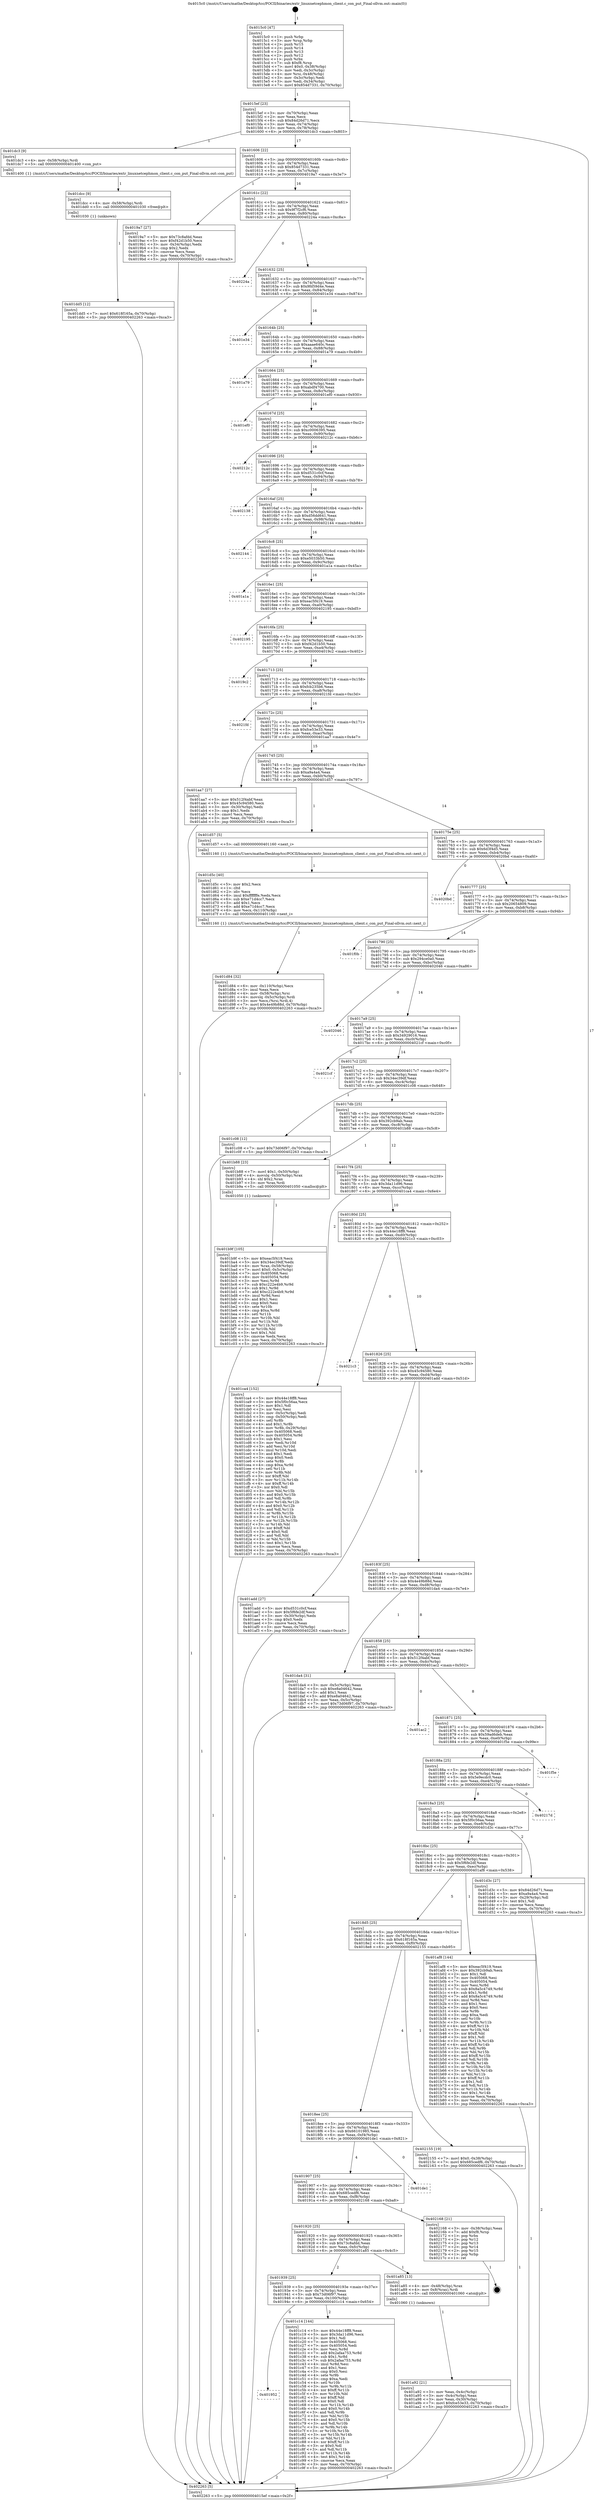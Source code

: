 digraph "0x4015c0" {
  label = "0x4015c0 (/mnt/c/Users/mathe/Desktop/tcc/POCII/binaries/extr_linuxnetcephmon_client.c_con_put_Final-ollvm.out::main(0))"
  labelloc = "t"
  node[shape=record]

  Entry [label="",width=0.3,height=0.3,shape=circle,fillcolor=black,style=filled]
  "0x4015ef" [label="{
     0x4015ef [23]\l
     | [instrs]\l
     &nbsp;&nbsp;0x4015ef \<+3\>: mov -0x70(%rbp),%eax\l
     &nbsp;&nbsp;0x4015f2 \<+2\>: mov %eax,%ecx\l
     &nbsp;&nbsp;0x4015f4 \<+6\>: sub $0x84d26d71,%ecx\l
     &nbsp;&nbsp;0x4015fa \<+3\>: mov %eax,-0x74(%rbp)\l
     &nbsp;&nbsp;0x4015fd \<+3\>: mov %ecx,-0x78(%rbp)\l
     &nbsp;&nbsp;0x401600 \<+6\>: je 0000000000401dc3 \<main+0x803\>\l
  }"]
  "0x401dc3" [label="{
     0x401dc3 [9]\l
     | [instrs]\l
     &nbsp;&nbsp;0x401dc3 \<+4\>: mov -0x58(%rbp),%rdi\l
     &nbsp;&nbsp;0x401dc7 \<+5\>: call 0000000000401400 \<con_put\>\l
     | [calls]\l
     &nbsp;&nbsp;0x401400 \{1\} (/mnt/c/Users/mathe/Desktop/tcc/POCII/binaries/extr_linuxnetcephmon_client.c_con_put_Final-ollvm.out::con_put)\l
  }"]
  "0x401606" [label="{
     0x401606 [22]\l
     | [instrs]\l
     &nbsp;&nbsp;0x401606 \<+5\>: jmp 000000000040160b \<main+0x4b\>\l
     &nbsp;&nbsp;0x40160b \<+3\>: mov -0x74(%rbp),%eax\l
     &nbsp;&nbsp;0x40160e \<+5\>: sub $0x854d7331,%eax\l
     &nbsp;&nbsp;0x401613 \<+3\>: mov %eax,-0x7c(%rbp)\l
     &nbsp;&nbsp;0x401616 \<+6\>: je 00000000004019a7 \<main+0x3e7\>\l
  }"]
  Exit [label="",width=0.3,height=0.3,shape=circle,fillcolor=black,style=filled,peripheries=2]
  "0x4019a7" [label="{
     0x4019a7 [27]\l
     | [instrs]\l
     &nbsp;&nbsp;0x4019a7 \<+5\>: mov $0x73c8afdd,%eax\l
     &nbsp;&nbsp;0x4019ac \<+5\>: mov $0xf42d1b50,%ecx\l
     &nbsp;&nbsp;0x4019b1 \<+3\>: mov -0x34(%rbp),%edx\l
     &nbsp;&nbsp;0x4019b4 \<+3\>: cmp $0x2,%edx\l
     &nbsp;&nbsp;0x4019b7 \<+3\>: cmovne %ecx,%eax\l
     &nbsp;&nbsp;0x4019ba \<+3\>: mov %eax,-0x70(%rbp)\l
     &nbsp;&nbsp;0x4019bd \<+5\>: jmp 0000000000402263 \<main+0xca3\>\l
  }"]
  "0x40161c" [label="{
     0x40161c [22]\l
     | [instrs]\l
     &nbsp;&nbsp;0x40161c \<+5\>: jmp 0000000000401621 \<main+0x61\>\l
     &nbsp;&nbsp;0x401621 \<+3\>: mov -0x74(%rbp),%eax\l
     &nbsp;&nbsp;0x401624 \<+5\>: sub $0x9f7f2cf6,%eax\l
     &nbsp;&nbsp;0x401629 \<+3\>: mov %eax,-0x80(%rbp)\l
     &nbsp;&nbsp;0x40162c \<+6\>: je 000000000040224a \<main+0xc8a\>\l
  }"]
  "0x402263" [label="{
     0x402263 [5]\l
     | [instrs]\l
     &nbsp;&nbsp;0x402263 \<+5\>: jmp 00000000004015ef \<main+0x2f\>\l
  }"]
  "0x4015c0" [label="{
     0x4015c0 [47]\l
     | [instrs]\l
     &nbsp;&nbsp;0x4015c0 \<+1\>: push %rbp\l
     &nbsp;&nbsp;0x4015c1 \<+3\>: mov %rsp,%rbp\l
     &nbsp;&nbsp;0x4015c4 \<+2\>: push %r15\l
     &nbsp;&nbsp;0x4015c6 \<+2\>: push %r14\l
     &nbsp;&nbsp;0x4015c8 \<+2\>: push %r13\l
     &nbsp;&nbsp;0x4015ca \<+2\>: push %r12\l
     &nbsp;&nbsp;0x4015cc \<+1\>: push %rbx\l
     &nbsp;&nbsp;0x4015cd \<+7\>: sub $0xf8,%rsp\l
     &nbsp;&nbsp;0x4015d4 \<+7\>: movl $0x0,-0x38(%rbp)\l
     &nbsp;&nbsp;0x4015db \<+3\>: mov %edi,-0x3c(%rbp)\l
     &nbsp;&nbsp;0x4015de \<+4\>: mov %rsi,-0x48(%rbp)\l
     &nbsp;&nbsp;0x4015e2 \<+3\>: mov -0x3c(%rbp),%edi\l
     &nbsp;&nbsp;0x4015e5 \<+3\>: mov %edi,-0x34(%rbp)\l
     &nbsp;&nbsp;0x4015e8 \<+7\>: movl $0x854d7331,-0x70(%rbp)\l
  }"]
  "0x401dd5" [label="{
     0x401dd5 [12]\l
     | [instrs]\l
     &nbsp;&nbsp;0x401dd5 \<+7\>: movl $0x618f165a,-0x70(%rbp)\l
     &nbsp;&nbsp;0x401ddc \<+5\>: jmp 0000000000402263 \<main+0xca3\>\l
  }"]
  "0x40224a" [label="{
     0x40224a\l
  }", style=dashed]
  "0x401632" [label="{
     0x401632 [25]\l
     | [instrs]\l
     &nbsp;&nbsp;0x401632 \<+5\>: jmp 0000000000401637 \<main+0x77\>\l
     &nbsp;&nbsp;0x401637 \<+3\>: mov -0x74(%rbp),%eax\l
     &nbsp;&nbsp;0x40163a \<+5\>: sub $0x9fd59d4e,%eax\l
     &nbsp;&nbsp;0x40163f \<+6\>: mov %eax,-0x84(%rbp)\l
     &nbsp;&nbsp;0x401645 \<+6\>: je 0000000000401e34 \<main+0x874\>\l
  }"]
  "0x401dcc" [label="{
     0x401dcc [9]\l
     | [instrs]\l
     &nbsp;&nbsp;0x401dcc \<+4\>: mov -0x58(%rbp),%rdi\l
     &nbsp;&nbsp;0x401dd0 \<+5\>: call 0000000000401030 \<free@plt\>\l
     | [calls]\l
     &nbsp;&nbsp;0x401030 \{1\} (unknown)\l
  }"]
  "0x401e34" [label="{
     0x401e34\l
  }", style=dashed]
  "0x40164b" [label="{
     0x40164b [25]\l
     | [instrs]\l
     &nbsp;&nbsp;0x40164b \<+5\>: jmp 0000000000401650 \<main+0x90\>\l
     &nbsp;&nbsp;0x401650 \<+3\>: mov -0x74(%rbp),%eax\l
     &nbsp;&nbsp;0x401653 \<+5\>: sub $0xaaae640c,%eax\l
     &nbsp;&nbsp;0x401658 \<+6\>: mov %eax,-0x88(%rbp)\l
     &nbsp;&nbsp;0x40165e \<+6\>: je 0000000000401a79 \<main+0x4b9\>\l
  }"]
  "0x401d84" [label="{
     0x401d84 [32]\l
     | [instrs]\l
     &nbsp;&nbsp;0x401d84 \<+6\>: mov -0x110(%rbp),%ecx\l
     &nbsp;&nbsp;0x401d8a \<+3\>: imul %eax,%ecx\l
     &nbsp;&nbsp;0x401d8d \<+4\>: mov -0x58(%rbp),%rsi\l
     &nbsp;&nbsp;0x401d91 \<+4\>: movslq -0x5c(%rbp),%rdi\l
     &nbsp;&nbsp;0x401d95 \<+3\>: mov %ecx,(%rsi,%rdi,4)\l
     &nbsp;&nbsp;0x401d98 \<+7\>: movl $0x4e49b88d,-0x70(%rbp)\l
     &nbsp;&nbsp;0x401d9f \<+5\>: jmp 0000000000402263 \<main+0xca3\>\l
  }"]
  "0x401a79" [label="{
     0x401a79\l
  }", style=dashed]
  "0x401664" [label="{
     0x401664 [25]\l
     | [instrs]\l
     &nbsp;&nbsp;0x401664 \<+5\>: jmp 0000000000401669 \<main+0xa9\>\l
     &nbsp;&nbsp;0x401669 \<+3\>: mov -0x74(%rbp),%eax\l
     &nbsp;&nbsp;0x40166c \<+5\>: sub $0xabdf4700,%eax\l
     &nbsp;&nbsp;0x401671 \<+6\>: mov %eax,-0x8c(%rbp)\l
     &nbsp;&nbsp;0x401677 \<+6\>: je 0000000000401ef0 \<main+0x930\>\l
  }"]
  "0x401d5c" [label="{
     0x401d5c [40]\l
     | [instrs]\l
     &nbsp;&nbsp;0x401d5c \<+5\>: mov $0x2,%ecx\l
     &nbsp;&nbsp;0x401d61 \<+1\>: cltd\l
     &nbsp;&nbsp;0x401d62 \<+2\>: idiv %ecx\l
     &nbsp;&nbsp;0x401d64 \<+6\>: imul $0xfffffffe,%edx,%ecx\l
     &nbsp;&nbsp;0x401d6a \<+6\>: sub $0xe71d4cc7,%ecx\l
     &nbsp;&nbsp;0x401d70 \<+3\>: add $0x1,%ecx\l
     &nbsp;&nbsp;0x401d73 \<+6\>: add $0xe71d4cc7,%ecx\l
     &nbsp;&nbsp;0x401d79 \<+6\>: mov %ecx,-0x110(%rbp)\l
     &nbsp;&nbsp;0x401d7f \<+5\>: call 0000000000401160 \<next_i\>\l
     | [calls]\l
     &nbsp;&nbsp;0x401160 \{1\} (/mnt/c/Users/mathe/Desktop/tcc/POCII/binaries/extr_linuxnetcephmon_client.c_con_put_Final-ollvm.out::next_i)\l
  }"]
  "0x401ef0" [label="{
     0x401ef0\l
  }", style=dashed]
  "0x40167d" [label="{
     0x40167d [25]\l
     | [instrs]\l
     &nbsp;&nbsp;0x40167d \<+5\>: jmp 0000000000401682 \<main+0xc2\>\l
     &nbsp;&nbsp;0x401682 \<+3\>: mov -0x74(%rbp),%eax\l
     &nbsp;&nbsp;0x401685 \<+5\>: sub $0xc0006395,%eax\l
     &nbsp;&nbsp;0x40168a \<+6\>: mov %eax,-0x90(%rbp)\l
     &nbsp;&nbsp;0x401690 \<+6\>: je 000000000040212c \<main+0xb6c\>\l
  }"]
  "0x401952" [label="{
     0x401952\l
  }", style=dashed]
  "0x40212c" [label="{
     0x40212c\l
  }", style=dashed]
  "0x401696" [label="{
     0x401696 [25]\l
     | [instrs]\l
     &nbsp;&nbsp;0x401696 \<+5\>: jmp 000000000040169b \<main+0xdb\>\l
     &nbsp;&nbsp;0x40169b \<+3\>: mov -0x74(%rbp),%eax\l
     &nbsp;&nbsp;0x40169e \<+5\>: sub $0xd531c0cf,%eax\l
     &nbsp;&nbsp;0x4016a3 \<+6\>: mov %eax,-0x94(%rbp)\l
     &nbsp;&nbsp;0x4016a9 \<+6\>: je 0000000000402138 \<main+0xb78\>\l
  }"]
  "0x401c14" [label="{
     0x401c14 [144]\l
     | [instrs]\l
     &nbsp;&nbsp;0x401c14 \<+5\>: mov $0x44e18ff8,%eax\l
     &nbsp;&nbsp;0x401c19 \<+5\>: mov $0x3da11d96,%ecx\l
     &nbsp;&nbsp;0x401c1e \<+2\>: mov $0x1,%dl\l
     &nbsp;&nbsp;0x401c20 \<+7\>: mov 0x405068,%esi\l
     &nbsp;&nbsp;0x401c27 \<+7\>: mov 0x405054,%edi\l
     &nbsp;&nbsp;0x401c2e \<+3\>: mov %esi,%r8d\l
     &nbsp;&nbsp;0x401c31 \<+7\>: add $0x2afaa753,%r8d\l
     &nbsp;&nbsp;0x401c38 \<+4\>: sub $0x1,%r8d\l
     &nbsp;&nbsp;0x401c3c \<+7\>: sub $0x2afaa753,%r8d\l
     &nbsp;&nbsp;0x401c43 \<+4\>: imul %r8d,%esi\l
     &nbsp;&nbsp;0x401c47 \<+3\>: and $0x1,%esi\l
     &nbsp;&nbsp;0x401c4a \<+3\>: cmp $0x0,%esi\l
     &nbsp;&nbsp;0x401c4d \<+4\>: sete %r9b\l
     &nbsp;&nbsp;0x401c51 \<+3\>: cmp $0xa,%edi\l
     &nbsp;&nbsp;0x401c54 \<+4\>: setl %r10b\l
     &nbsp;&nbsp;0x401c58 \<+3\>: mov %r9b,%r11b\l
     &nbsp;&nbsp;0x401c5b \<+4\>: xor $0xff,%r11b\l
     &nbsp;&nbsp;0x401c5f \<+3\>: mov %r10b,%bl\l
     &nbsp;&nbsp;0x401c62 \<+3\>: xor $0xff,%bl\l
     &nbsp;&nbsp;0x401c65 \<+3\>: xor $0x0,%dl\l
     &nbsp;&nbsp;0x401c68 \<+3\>: mov %r11b,%r14b\l
     &nbsp;&nbsp;0x401c6b \<+4\>: and $0x0,%r14b\l
     &nbsp;&nbsp;0x401c6f \<+3\>: and %dl,%r9b\l
     &nbsp;&nbsp;0x401c72 \<+3\>: mov %bl,%r15b\l
     &nbsp;&nbsp;0x401c75 \<+4\>: and $0x0,%r15b\l
     &nbsp;&nbsp;0x401c79 \<+3\>: and %dl,%r10b\l
     &nbsp;&nbsp;0x401c7c \<+3\>: or %r9b,%r14b\l
     &nbsp;&nbsp;0x401c7f \<+3\>: or %r10b,%r15b\l
     &nbsp;&nbsp;0x401c82 \<+3\>: xor %r15b,%r14b\l
     &nbsp;&nbsp;0x401c85 \<+3\>: or %bl,%r11b\l
     &nbsp;&nbsp;0x401c88 \<+4\>: xor $0xff,%r11b\l
     &nbsp;&nbsp;0x401c8c \<+3\>: or $0x0,%dl\l
     &nbsp;&nbsp;0x401c8f \<+3\>: and %dl,%r11b\l
     &nbsp;&nbsp;0x401c92 \<+3\>: or %r11b,%r14b\l
     &nbsp;&nbsp;0x401c95 \<+4\>: test $0x1,%r14b\l
     &nbsp;&nbsp;0x401c99 \<+3\>: cmovne %ecx,%eax\l
     &nbsp;&nbsp;0x401c9c \<+3\>: mov %eax,-0x70(%rbp)\l
     &nbsp;&nbsp;0x401c9f \<+5\>: jmp 0000000000402263 \<main+0xca3\>\l
  }"]
  "0x402138" [label="{
     0x402138\l
  }", style=dashed]
  "0x4016af" [label="{
     0x4016af [25]\l
     | [instrs]\l
     &nbsp;&nbsp;0x4016af \<+5\>: jmp 00000000004016b4 \<main+0xf4\>\l
     &nbsp;&nbsp;0x4016b4 \<+3\>: mov -0x74(%rbp),%eax\l
     &nbsp;&nbsp;0x4016b7 \<+5\>: sub $0xd56dd641,%eax\l
     &nbsp;&nbsp;0x4016bc \<+6\>: mov %eax,-0x98(%rbp)\l
     &nbsp;&nbsp;0x4016c2 \<+6\>: je 0000000000402144 \<main+0xb84\>\l
  }"]
  "0x401b9f" [label="{
     0x401b9f [105]\l
     | [instrs]\l
     &nbsp;&nbsp;0x401b9f \<+5\>: mov $0xeac5f419,%ecx\l
     &nbsp;&nbsp;0x401ba4 \<+5\>: mov $0x34ec39df,%edx\l
     &nbsp;&nbsp;0x401ba9 \<+4\>: mov %rax,-0x58(%rbp)\l
     &nbsp;&nbsp;0x401bad \<+7\>: movl $0x0,-0x5c(%rbp)\l
     &nbsp;&nbsp;0x401bb4 \<+7\>: mov 0x405068,%esi\l
     &nbsp;&nbsp;0x401bbb \<+8\>: mov 0x405054,%r8d\l
     &nbsp;&nbsp;0x401bc3 \<+3\>: mov %esi,%r9d\l
     &nbsp;&nbsp;0x401bc6 \<+7\>: sub $0xc222e4b9,%r9d\l
     &nbsp;&nbsp;0x401bcd \<+4\>: sub $0x1,%r9d\l
     &nbsp;&nbsp;0x401bd1 \<+7\>: add $0xc222e4b9,%r9d\l
     &nbsp;&nbsp;0x401bd8 \<+4\>: imul %r9d,%esi\l
     &nbsp;&nbsp;0x401bdc \<+3\>: and $0x1,%esi\l
     &nbsp;&nbsp;0x401bdf \<+3\>: cmp $0x0,%esi\l
     &nbsp;&nbsp;0x401be2 \<+4\>: sete %r10b\l
     &nbsp;&nbsp;0x401be6 \<+4\>: cmp $0xa,%r8d\l
     &nbsp;&nbsp;0x401bea \<+4\>: setl %r11b\l
     &nbsp;&nbsp;0x401bee \<+3\>: mov %r10b,%bl\l
     &nbsp;&nbsp;0x401bf1 \<+3\>: and %r11b,%bl\l
     &nbsp;&nbsp;0x401bf4 \<+3\>: xor %r11b,%r10b\l
     &nbsp;&nbsp;0x401bf7 \<+3\>: or %r10b,%bl\l
     &nbsp;&nbsp;0x401bfa \<+3\>: test $0x1,%bl\l
     &nbsp;&nbsp;0x401bfd \<+3\>: cmovne %edx,%ecx\l
     &nbsp;&nbsp;0x401c00 \<+3\>: mov %ecx,-0x70(%rbp)\l
     &nbsp;&nbsp;0x401c03 \<+5\>: jmp 0000000000402263 \<main+0xca3\>\l
  }"]
  "0x402144" [label="{
     0x402144\l
  }", style=dashed]
  "0x4016c8" [label="{
     0x4016c8 [25]\l
     | [instrs]\l
     &nbsp;&nbsp;0x4016c8 \<+5\>: jmp 00000000004016cd \<main+0x10d\>\l
     &nbsp;&nbsp;0x4016cd \<+3\>: mov -0x74(%rbp),%eax\l
     &nbsp;&nbsp;0x4016d0 \<+5\>: sub $0xe5033b50,%eax\l
     &nbsp;&nbsp;0x4016d5 \<+6\>: mov %eax,-0x9c(%rbp)\l
     &nbsp;&nbsp;0x4016db \<+6\>: je 0000000000401a1a \<main+0x45a\>\l
  }"]
  "0x401a92" [label="{
     0x401a92 [21]\l
     | [instrs]\l
     &nbsp;&nbsp;0x401a92 \<+3\>: mov %eax,-0x4c(%rbp)\l
     &nbsp;&nbsp;0x401a95 \<+3\>: mov -0x4c(%rbp),%eax\l
     &nbsp;&nbsp;0x401a98 \<+3\>: mov %eax,-0x30(%rbp)\l
     &nbsp;&nbsp;0x401a9b \<+7\>: movl $0xfce53e33,-0x70(%rbp)\l
     &nbsp;&nbsp;0x401aa2 \<+5\>: jmp 0000000000402263 \<main+0xca3\>\l
  }"]
  "0x401a1a" [label="{
     0x401a1a\l
  }", style=dashed]
  "0x4016e1" [label="{
     0x4016e1 [25]\l
     | [instrs]\l
     &nbsp;&nbsp;0x4016e1 \<+5\>: jmp 00000000004016e6 \<main+0x126\>\l
     &nbsp;&nbsp;0x4016e6 \<+3\>: mov -0x74(%rbp),%eax\l
     &nbsp;&nbsp;0x4016e9 \<+5\>: sub $0xeac5f419,%eax\l
     &nbsp;&nbsp;0x4016ee \<+6\>: mov %eax,-0xa0(%rbp)\l
     &nbsp;&nbsp;0x4016f4 \<+6\>: je 0000000000402195 \<main+0xbd5\>\l
  }"]
  "0x401939" [label="{
     0x401939 [25]\l
     | [instrs]\l
     &nbsp;&nbsp;0x401939 \<+5\>: jmp 000000000040193e \<main+0x37e\>\l
     &nbsp;&nbsp;0x40193e \<+3\>: mov -0x74(%rbp),%eax\l
     &nbsp;&nbsp;0x401941 \<+5\>: sub $0x73d06f97,%eax\l
     &nbsp;&nbsp;0x401946 \<+6\>: mov %eax,-0x100(%rbp)\l
     &nbsp;&nbsp;0x40194c \<+6\>: je 0000000000401c14 \<main+0x654\>\l
  }"]
  "0x402195" [label="{
     0x402195\l
  }", style=dashed]
  "0x4016fa" [label="{
     0x4016fa [25]\l
     | [instrs]\l
     &nbsp;&nbsp;0x4016fa \<+5\>: jmp 00000000004016ff \<main+0x13f\>\l
     &nbsp;&nbsp;0x4016ff \<+3\>: mov -0x74(%rbp),%eax\l
     &nbsp;&nbsp;0x401702 \<+5\>: sub $0xf42d1b50,%eax\l
     &nbsp;&nbsp;0x401707 \<+6\>: mov %eax,-0xa4(%rbp)\l
     &nbsp;&nbsp;0x40170d \<+6\>: je 00000000004019c2 \<main+0x402\>\l
  }"]
  "0x401a85" [label="{
     0x401a85 [13]\l
     | [instrs]\l
     &nbsp;&nbsp;0x401a85 \<+4\>: mov -0x48(%rbp),%rax\l
     &nbsp;&nbsp;0x401a89 \<+4\>: mov 0x8(%rax),%rdi\l
     &nbsp;&nbsp;0x401a8d \<+5\>: call 0000000000401060 \<atoi@plt\>\l
     | [calls]\l
     &nbsp;&nbsp;0x401060 \{1\} (unknown)\l
  }"]
  "0x4019c2" [label="{
     0x4019c2\l
  }", style=dashed]
  "0x401713" [label="{
     0x401713 [25]\l
     | [instrs]\l
     &nbsp;&nbsp;0x401713 \<+5\>: jmp 0000000000401718 \<main+0x158\>\l
     &nbsp;&nbsp;0x401718 \<+3\>: mov -0x74(%rbp),%eax\l
     &nbsp;&nbsp;0x40171b \<+5\>: sub $0xfcb235b6,%eax\l
     &nbsp;&nbsp;0x401720 \<+6\>: mov %eax,-0xa8(%rbp)\l
     &nbsp;&nbsp;0x401726 \<+6\>: je 00000000004021fd \<main+0xc3d\>\l
  }"]
  "0x401920" [label="{
     0x401920 [25]\l
     | [instrs]\l
     &nbsp;&nbsp;0x401920 \<+5\>: jmp 0000000000401925 \<main+0x365\>\l
     &nbsp;&nbsp;0x401925 \<+3\>: mov -0x74(%rbp),%eax\l
     &nbsp;&nbsp;0x401928 \<+5\>: sub $0x73c8afdd,%eax\l
     &nbsp;&nbsp;0x40192d \<+6\>: mov %eax,-0xfc(%rbp)\l
     &nbsp;&nbsp;0x401933 \<+6\>: je 0000000000401a85 \<main+0x4c5\>\l
  }"]
  "0x4021fd" [label="{
     0x4021fd\l
  }", style=dashed]
  "0x40172c" [label="{
     0x40172c [25]\l
     | [instrs]\l
     &nbsp;&nbsp;0x40172c \<+5\>: jmp 0000000000401731 \<main+0x171\>\l
     &nbsp;&nbsp;0x401731 \<+3\>: mov -0x74(%rbp),%eax\l
     &nbsp;&nbsp;0x401734 \<+5\>: sub $0xfce53e33,%eax\l
     &nbsp;&nbsp;0x401739 \<+6\>: mov %eax,-0xac(%rbp)\l
     &nbsp;&nbsp;0x40173f \<+6\>: je 0000000000401aa7 \<main+0x4e7\>\l
  }"]
  "0x402168" [label="{
     0x402168 [21]\l
     | [instrs]\l
     &nbsp;&nbsp;0x402168 \<+3\>: mov -0x38(%rbp),%eax\l
     &nbsp;&nbsp;0x40216b \<+7\>: add $0xf8,%rsp\l
     &nbsp;&nbsp;0x402172 \<+1\>: pop %rbx\l
     &nbsp;&nbsp;0x402173 \<+2\>: pop %r12\l
     &nbsp;&nbsp;0x402175 \<+2\>: pop %r13\l
     &nbsp;&nbsp;0x402177 \<+2\>: pop %r14\l
     &nbsp;&nbsp;0x402179 \<+2\>: pop %r15\l
     &nbsp;&nbsp;0x40217b \<+1\>: pop %rbp\l
     &nbsp;&nbsp;0x40217c \<+1\>: ret\l
  }"]
  "0x401aa7" [label="{
     0x401aa7 [27]\l
     | [instrs]\l
     &nbsp;&nbsp;0x401aa7 \<+5\>: mov $0x512f4abf,%eax\l
     &nbsp;&nbsp;0x401aac \<+5\>: mov $0x45c94580,%ecx\l
     &nbsp;&nbsp;0x401ab1 \<+3\>: mov -0x30(%rbp),%edx\l
     &nbsp;&nbsp;0x401ab4 \<+3\>: cmp $0x1,%edx\l
     &nbsp;&nbsp;0x401ab7 \<+3\>: cmovl %ecx,%eax\l
     &nbsp;&nbsp;0x401aba \<+3\>: mov %eax,-0x70(%rbp)\l
     &nbsp;&nbsp;0x401abd \<+5\>: jmp 0000000000402263 \<main+0xca3\>\l
  }"]
  "0x401745" [label="{
     0x401745 [25]\l
     | [instrs]\l
     &nbsp;&nbsp;0x401745 \<+5\>: jmp 000000000040174a \<main+0x18a\>\l
     &nbsp;&nbsp;0x40174a \<+3\>: mov -0x74(%rbp),%eax\l
     &nbsp;&nbsp;0x40174d \<+5\>: sub $0xa9a4a4,%eax\l
     &nbsp;&nbsp;0x401752 \<+6\>: mov %eax,-0xb0(%rbp)\l
     &nbsp;&nbsp;0x401758 \<+6\>: je 0000000000401d57 \<main+0x797\>\l
  }"]
  "0x401907" [label="{
     0x401907 [25]\l
     | [instrs]\l
     &nbsp;&nbsp;0x401907 \<+5\>: jmp 000000000040190c \<main+0x34c\>\l
     &nbsp;&nbsp;0x40190c \<+3\>: mov -0x74(%rbp),%eax\l
     &nbsp;&nbsp;0x40190f \<+5\>: sub $0x685cedf6,%eax\l
     &nbsp;&nbsp;0x401914 \<+6\>: mov %eax,-0xf8(%rbp)\l
     &nbsp;&nbsp;0x40191a \<+6\>: je 0000000000402168 \<main+0xba8\>\l
  }"]
  "0x401d57" [label="{
     0x401d57 [5]\l
     | [instrs]\l
     &nbsp;&nbsp;0x401d57 \<+5\>: call 0000000000401160 \<next_i\>\l
     | [calls]\l
     &nbsp;&nbsp;0x401160 \{1\} (/mnt/c/Users/mathe/Desktop/tcc/POCII/binaries/extr_linuxnetcephmon_client.c_con_put_Final-ollvm.out::next_i)\l
  }"]
  "0x40175e" [label="{
     0x40175e [25]\l
     | [instrs]\l
     &nbsp;&nbsp;0x40175e \<+5\>: jmp 0000000000401763 \<main+0x1a3\>\l
     &nbsp;&nbsp;0x401763 \<+3\>: mov -0x74(%rbp),%eax\l
     &nbsp;&nbsp;0x401766 \<+5\>: sub $0x6d3f4d5,%eax\l
     &nbsp;&nbsp;0x40176b \<+6\>: mov %eax,-0xb4(%rbp)\l
     &nbsp;&nbsp;0x401771 \<+6\>: je 00000000004020bd \<main+0xafd\>\l
  }"]
  "0x401de1" [label="{
     0x401de1\l
  }", style=dashed]
  "0x4020bd" [label="{
     0x4020bd\l
  }", style=dashed]
  "0x401777" [label="{
     0x401777 [25]\l
     | [instrs]\l
     &nbsp;&nbsp;0x401777 \<+5\>: jmp 000000000040177c \<main+0x1bc\>\l
     &nbsp;&nbsp;0x40177c \<+3\>: mov -0x74(%rbp),%eax\l
     &nbsp;&nbsp;0x40177f \<+5\>: sub $0x20654809,%eax\l
     &nbsp;&nbsp;0x401784 \<+6\>: mov %eax,-0xb8(%rbp)\l
     &nbsp;&nbsp;0x40178a \<+6\>: je 0000000000401f0b \<main+0x94b\>\l
  }"]
  "0x4018ee" [label="{
     0x4018ee [25]\l
     | [instrs]\l
     &nbsp;&nbsp;0x4018ee \<+5\>: jmp 00000000004018f3 \<main+0x333\>\l
     &nbsp;&nbsp;0x4018f3 \<+3\>: mov -0x74(%rbp),%eax\l
     &nbsp;&nbsp;0x4018f6 \<+5\>: sub $0x66101985,%eax\l
     &nbsp;&nbsp;0x4018fb \<+6\>: mov %eax,-0xf4(%rbp)\l
     &nbsp;&nbsp;0x401901 \<+6\>: je 0000000000401de1 \<main+0x821\>\l
  }"]
  "0x401f0b" [label="{
     0x401f0b\l
  }", style=dashed]
  "0x401790" [label="{
     0x401790 [25]\l
     | [instrs]\l
     &nbsp;&nbsp;0x401790 \<+5\>: jmp 0000000000401795 \<main+0x1d5\>\l
     &nbsp;&nbsp;0x401795 \<+3\>: mov -0x74(%rbp),%eax\l
     &nbsp;&nbsp;0x401798 \<+5\>: sub $0x294ce0a0,%eax\l
     &nbsp;&nbsp;0x40179d \<+6\>: mov %eax,-0xbc(%rbp)\l
     &nbsp;&nbsp;0x4017a3 \<+6\>: je 0000000000402046 \<main+0xa86\>\l
  }"]
  "0x402155" [label="{
     0x402155 [19]\l
     | [instrs]\l
     &nbsp;&nbsp;0x402155 \<+7\>: movl $0x0,-0x38(%rbp)\l
     &nbsp;&nbsp;0x40215c \<+7\>: movl $0x685cedf6,-0x70(%rbp)\l
     &nbsp;&nbsp;0x402163 \<+5\>: jmp 0000000000402263 \<main+0xca3\>\l
  }"]
  "0x402046" [label="{
     0x402046\l
  }", style=dashed]
  "0x4017a9" [label="{
     0x4017a9 [25]\l
     | [instrs]\l
     &nbsp;&nbsp;0x4017a9 \<+5\>: jmp 00000000004017ae \<main+0x1ee\>\l
     &nbsp;&nbsp;0x4017ae \<+3\>: mov -0x74(%rbp),%eax\l
     &nbsp;&nbsp;0x4017b1 \<+5\>: sub $0x34929016,%eax\l
     &nbsp;&nbsp;0x4017b6 \<+6\>: mov %eax,-0xc0(%rbp)\l
     &nbsp;&nbsp;0x4017bc \<+6\>: je 00000000004021cf \<main+0xc0f\>\l
  }"]
  "0x4018d5" [label="{
     0x4018d5 [25]\l
     | [instrs]\l
     &nbsp;&nbsp;0x4018d5 \<+5\>: jmp 00000000004018da \<main+0x31a\>\l
     &nbsp;&nbsp;0x4018da \<+3\>: mov -0x74(%rbp),%eax\l
     &nbsp;&nbsp;0x4018dd \<+5\>: sub $0x618f165a,%eax\l
     &nbsp;&nbsp;0x4018e2 \<+6\>: mov %eax,-0xf0(%rbp)\l
     &nbsp;&nbsp;0x4018e8 \<+6\>: je 0000000000402155 \<main+0xb95\>\l
  }"]
  "0x4021cf" [label="{
     0x4021cf\l
  }", style=dashed]
  "0x4017c2" [label="{
     0x4017c2 [25]\l
     | [instrs]\l
     &nbsp;&nbsp;0x4017c2 \<+5\>: jmp 00000000004017c7 \<main+0x207\>\l
     &nbsp;&nbsp;0x4017c7 \<+3\>: mov -0x74(%rbp),%eax\l
     &nbsp;&nbsp;0x4017ca \<+5\>: sub $0x34ec39df,%eax\l
     &nbsp;&nbsp;0x4017cf \<+6\>: mov %eax,-0xc4(%rbp)\l
     &nbsp;&nbsp;0x4017d5 \<+6\>: je 0000000000401c08 \<main+0x648\>\l
  }"]
  "0x401af8" [label="{
     0x401af8 [144]\l
     | [instrs]\l
     &nbsp;&nbsp;0x401af8 \<+5\>: mov $0xeac5f419,%eax\l
     &nbsp;&nbsp;0x401afd \<+5\>: mov $0x392cb9ab,%ecx\l
     &nbsp;&nbsp;0x401b02 \<+2\>: mov $0x1,%dl\l
     &nbsp;&nbsp;0x401b04 \<+7\>: mov 0x405068,%esi\l
     &nbsp;&nbsp;0x401b0b \<+7\>: mov 0x405054,%edi\l
     &nbsp;&nbsp;0x401b12 \<+3\>: mov %esi,%r8d\l
     &nbsp;&nbsp;0x401b15 \<+7\>: sub $0x8a5c4749,%r8d\l
     &nbsp;&nbsp;0x401b1c \<+4\>: sub $0x1,%r8d\l
     &nbsp;&nbsp;0x401b20 \<+7\>: add $0x8a5c4749,%r8d\l
     &nbsp;&nbsp;0x401b27 \<+4\>: imul %r8d,%esi\l
     &nbsp;&nbsp;0x401b2b \<+3\>: and $0x1,%esi\l
     &nbsp;&nbsp;0x401b2e \<+3\>: cmp $0x0,%esi\l
     &nbsp;&nbsp;0x401b31 \<+4\>: sete %r9b\l
     &nbsp;&nbsp;0x401b35 \<+3\>: cmp $0xa,%edi\l
     &nbsp;&nbsp;0x401b38 \<+4\>: setl %r10b\l
     &nbsp;&nbsp;0x401b3c \<+3\>: mov %r9b,%r11b\l
     &nbsp;&nbsp;0x401b3f \<+4\>: xor $0xff,%r11b\l
     &nbsp;&nbsp;0x401b43 \<+3\>: mov %r10b,%bl\l
     &nbsp;&nbsp;0x401b46 \<+3\>: xor $0xff,%bl\l
     &nbsp;&nbsp;0x401b49 \<+3\>: xor $0x1,%dl\l
     &nbsp;&nbsp;0x401b4c \<+3\>: mov %r11b,%r14b\l
     &nbsp;&nbsp;0x401b4f \<+4\>: and $0xff,%r14b\l
     &nbsp;&nbsp;0x401b53 \<+3\>: and %dl,%r9b\l
     &nbsp;&nbsp;0x401b56 \<+3\>: mov %bl,%r15b\l
     &nbsp;&nbsp;0x401b59 \<+4\>: and $0xff,%r15b\l
     &nbsp;&nbsp;0x401b5d \<+3\>: and %dl,%r10b\l
     &nbsp;&nbsp;0x401b60 \<+3\>: or %r9b,%r14b\l
     &nbsp;&nbsp;0x401b63 \<+3\>: or %r10b,%r15b\l
     &nbsp;&nbsp;0x401b66 \<+3\>: xor %r15b,%r14b\l
     &nbsp;&nbsp;0x401b69 \<+3\>: or %bl,%r11b\l
     &nbsp;&nbsp;0x401b6c \<+4\>: xor $0xff,%r11b\l
     &nbsp;&nbsp;0x401b70 \<+3\>: or $0x1,%dl\l
     &nbsp;&nbsp;0x401b73 \<+3\>: and %dl,%r11b\l
     &nbsp;&nbsp;0x401b76 \<+3\>: or %r11b,%r14b\l
     &nbsp;&nbsp;0x401b79 \<+4\>: test $0x1,%r14b\l
     &nbsp;&nbsp;0x401b7d \<+3\>: cmovne %ecx,%eax\l
     &nbsp;&nbsp;0x401b80 \<+3\>: mov %eax,-0x70(%rbp)\l
     &nbsp;&nbsp;0x401b83 \<+5\>: jmp 0000000000402263 \<main+0xca3\>\l
  }"]
  "0x401c08" [label="{
     0x401c08 [12]\l
     | [instrs]\l
     &nbsp;&nbsp;0x401c08 \<+7\>: movl $0x73d06f97,-0x70(%rbp)\l
     &nbsp;&nbsp;0x401c0f \<+5\>: jmp 0000000000402263 \<main+0xca3\>\l
  }"]
  "0x4017db" [label="{
     0x4017db [25]\l
     | [instrs]\l
     &nbsp;&nbsp;0x4017db \<+5\>: jmp 00000000004017e0 \<main+0x220\>\l
     &nbsp;&nbsp;0x4017e0 \<+3\>: mov -0x74(%rbp),%eax\l
     &nbsp;&nbsp;0x4017e3 \<+5\>: sub $0x392cb9ab,%eax\l
     &nbsp;&nbsp;0x4017e8 \<+6\>: mov %eax,-0xc8(%rbp)\l
     &nbsp;&nbsp;0x4017ee \<+6\>: je 0000000000401b88 \<main+0x5c8\>\l
  }"]
  "0x4018bc" [label="{
     0x4018bc [25]\l
     | [instrs]\l
     &nbsp;&nbsp;0x4018bc \<+5\>: jmp 00000000004018c1 \<main+0x301\>\l
     &nbsp;&nbsp;0x4018c1 \<+3\>: mov -0x74(%rbp),%eax\l
     &nbsp;&nbsp;0x4018c4 \<+5\>: sub $0x5f6fe2df,%eax\l
     &nbsp;&nbsp;0x4018c9 \<+6\>: mov %eax,-0xec(%rbp)\l
     &nbsp;&nbsp;0x4018cf \<+6\>: je 0000000000401af8 \<main+0x538\>\l
  }"]
  "0x401b88" [label="{
     0x401b88 [23]\l
     | [instrs]\l
     &nbsp;&nbsp;0x401b88 \<+7\>: movl $0x1,-0x50(%rbp)\l
     &nbsp;&nbsp;0x401b8f \<+4\>: movslq -0x50(%rbp),%rax\l
     &nbsp;&nbsp;0x401b93 \<+4\>: shl $0x2,%rax\l
     &nbsp;&nbsp;0x401b97 \<+3\>: mov %rax,%rdi\l
     &nbsp;&nbsp;0x401b9a \<+5\>: call 0000000000401050 \<malloc@plt\>\l
     | [calls]\l
     &nbsp;&nbsp;0x401050 \{1\} (unknown)\l
  }"]
  "0x4017f4" [label="{
     0x4017f4 [25]\l
     | [instrs]\l
     &nbsp;&nbsp;0x4017f4 \<+5\>: jmp 00000000004017f9 \<main+0x239\>\l
     &nbsp;&nbsp;0x4017f9 \<+3\>: mov -0x74(%rbp),%eax\l
     &nbsp;&nbsp;0x4017fc \<+5\>: sub $0x3da11d96,%eax\l
     &nbsp;&nbsp;0x401801 \<+6\>: mov %eax,-0xcc(%rbp)\l
     &nbsp;&nbsp;0x401807 \<+6\>: je 0000000000401ca4 \<main+0x6e4\>\l
  }"]
  "0x401d3c" [label="{
     0x401d3c [27]\l
     | [instrs]\l
     &nbsp;&nbsp;0x401d3c \<+5\>: mov $0x84d26d71,%eax\l
     &nbsp;&nbsp;0x401d41 \<+5\>: mov $0xa9a4a4,%ecx\l
     &nbsp;&nbsp;0x401d46 \<+3\>: mov -0x29(%rbp),%dl\l
     &nbsp;&nbsp;0x401d49 \<+3\>: test $0x1,%dl\l
     &nbsp;&nbsp;0x401d4c \<+3\>: cmovne %ecx,%eax\l
     &nbsp;&nbsp;0x401d4f \<+3\>: mov %eax,-0x70(%rbp)\l
     &nbsp;&nbsp;0x401d52 \<+5\>: jmp 0000000000402263 \<main+0xca3\>\l
  }"]
  "0x401ca4" [label="{
     0x401ca4 [152]\l
     | [instrs]\l
     &nbsp;&nbsp;0x401ca4 \<+5\>: mov $0x44e18ff8,%eax\l
     &nbsp;&nbsp;0x401ca9 \<+5\>: mov $0x5f0c56aa,%ecx\l
     &nbsp;&nbsp;0x401cae \<+2\>: mov $0x1,%dl\l
     &nbsp;&nbsp;0x401cb0 \<+2\>: xor %esi,%esi\l
     &nbsp;&nbsp;0x401cb2 \<+3\>: mov -0x5c(%rbp),%edi\l
     &nbsp;&nbsp;0x401cb5 \<+3\>: cmp -0x50(%rbp),%edi\l
     &nbsp;&nbsp;0x401cb8 \<+4\>: setl %r8b\l
     &nbsp;&nbsp;0x401cbc \<+4\>: and $0x1,%r8b\l
     &nbsp;&nbsp;0x401cc0 \<+4\>: mov %r8b,-0x29(%rbp)\l
     &nbsp;&nbsp;0x401cc4 \<+7\>: mov 0x405068,%edi\l
     &nbsp;&nbsp;0x401ccb \<+8\>: mov 0x405054,%r9d\l
     &nbsp;&nbsp;0x401cd3 \<+3\>: sub $0x1,%esi\l
     &nbsp;&nbsp;0x401cd6 \<+3\>: mov %edi,%r10d\l
     &nbsp;&nbsp;0x401cd9 \<+3\>: add %esi,%r10d\l
     &nbsp;&nbsp;0x401cdc \<+4\>: imul %r10d,%edi\l
     &nbsp;&nbsp;0x401ce0 \<+3\>: and $0x1,%edi\l
     &nbsp;&nbsp;0x401ce3 \<+3\>: cmp $0x0,%edi\l
     &nbsp;&nbsp;0x401ce6 \<+4\>: sete %r8b\l
     &nbsp;&nbsp;0x401cea \<+4\>: cmp $0xa,%r9d\l
     &nbsp;&nbsp;0x401cee \<+4\>: setl %r11b\l
     &nbsp;&nbsp;0x401cf2 \<+3\>: mov %r8b,%bl\l
     &nbsp;&nbsp;0x401cf5 \<+3\>: xor $0xff,%bl\l
     &nbsp;&nbsp;0x401cf8 \<+3\>: mov %r11b,%r14b\l
     &nbsp;&nbsp;0x401cfb \<+4\>: xor $0xff,%r14b\l
     &nbsp;&nbsp;0x401cff \<+3\>: xor $0x0,%dl\l
     &nbsp;&nbsp;0x401d02 \<+3\>: mov %bl,%r15b\l
     &nbsp;&nbsp;0x401d05 \<+4\>: and $0x0,%r15b\l
     &nbsp;&nbsp;0x401d09 \<+3\>: and %dl,%r8b\l
     &nbsp;&nbsp;0x401d0c \<+3\>: mov %r14b,%r12b\l
     &nbsp;&nbsp;0x401d0f \<+4\>: and $0x0,%r12b\l
     &nbsp;&nbsp;0x401d13 \<+3\>: and %dl,%r11b\l
     &nbsp;&nbsp;0x401d16 \<+3\>: or %r8b,%r15b\l
     &nbsp;&nbsp;0x401d19 \<+3\>: or %r11b,%r12b\l
     &nbsp;&nbsp;0x401d1c \<+3\>: xor %r12b,%r15b\l
     &nbsp;&nbsp;0x401d1f \<+3\>: or %r14b,%bl\l
     &nbsp;&nbsp;0x401d22 \<+3\>: xor $0xff,%bl\l
     &nbsp;&nbsp;0x401d25 \<+3\>: or $0x0,%dl\l
     &nbsp;&nbsp;0x401d28 \<+2\>: and %dl,%bl\l
     &nbsp;&nbsp;0x401d2a \<+3\>: or %bl,%r15b\l
     &nbsp;&nbsp;0x401d2d \<+4\>: test $0x1,%r15b\l
     &nbsp;&nbsp;0x401d31 \<+3\>: cmovne %ecx,%eax\l
     &nbsp;&nbsp;0x401d34 \<+3\>: mov %eax,-0x70(%rbp)\l
     &nbsp;&nbsp;0x401d37 \<+5\>: jmp 0000000000402263 \<main+0xca3\>\l
  }"]
  "0x40180d" [label="{
     0x40180d [25]\l
     | [instrs]\l
     &nbsp;&nbsp;0x40180d \<+5\>: jmp 0000000000401812 \<main+0x252\>\l
     &nbsp;&nbsp;0x401812 \<+3\>: mov -0x74(%rbp),%eax\l
     &nbsp;&nbsp;0x401815 \<+5\>: sub $0x44e18ff8,%eax\l
     &nbsp;&nbsp;0x40181a \<+6\>: mov %eax,-0xd0(%rbp)\l
     &nbsp;&nbsp;0x401820 \<+6\>: je 00000000004021c3 \<main+0xc03\>\l
  }"]
  "0x4018a3" [label="{
     0x4018a3 [25]\l
     | [instrs]\l
     &nbsp;&nbsp;0x4018a3 \<+5\>: jmp 00000000004018a8 \<main+0x2e8\>\l
     &nbsp;&nbsp;0x4018a8 \<+3\>: mov -0x74(%rbp),%eax\l
     &nbsp;&nbsp;0x4018ab \<+5\>: sub $0x5f0c56aa,%eax\l
     &nbsp;&nbsp;0x4018b0 \<+6\>: mov %eax,-0xe8(%rbp)\l
     &nbsp;&nbsp;0x4018b6 \<+6\>: je 0000000000401d3c \<main+0x77c\>\l
  }"]
  "0x4021c3" [label="{
     0x4021c3\l
  }", style=dashed]
  "0x401826" [label="{
     0x401826 [25]\l
     | [instrs]\l
     &nbsp;&nbsp;0x401826 \<+5\>: jmp 000000000040182b \<main+0x26b\>\l
     &nbsp;&nbsp;0x40182b \<+3\>: mov -0x74(%rbp),%eax\l
     &nbsp;&nbsp;0x40182e \<+5\>: sub $0x45c94580,%eax\l
     &nbsp;&nbsp;0x401833 \<+6\>: mov %eax,-0xd4(%rbp)\l
     &nbsp;&nbsp;0x401839 \<+6\>: je 0000000000401add \<main+0x51d\>\l
  }"]
  "0x40217d" [label="{
     0x40217d\l
  }", style=dashed]
  "0x401add" [label="{
     0x401add [27]\l
     | [instrs]\l
     &nbsp;&nbsp;0x401add \<+5\>: mov $0xd531c0cf,%eax\l
     &nbsp;&nbsp;0x401ae2 \<+5\>: mov $0x5f6fe2df,%ecx\l
     &nbsp;&nbsp;0x401ae7 \<+3\>: mov -0x30(%rbp),%edx\l
     &nbsp;&nbsp;0x401aea \<+3\>: cmp $0x0,%edx\l
     &nbsp;&nbsp;0x401aed \<+3\>: cmove %ecx,%eax\l
     &nbsp;&nbsp;0x401af0 \<+3\>: mov %eax,-0x70(%rbp)\l
     &nbsp;&nbsp;0x401af3 \<+5\>: jmp 0000000000402263 \<main+0xca3\>\l
  }"]
  "0x40183f" [label="{
     0x40183f [25]\l
     | [instrs]\l
     &nbsp;&nbsp;0x40183f \<+5\>: jmp 0000000000401844 \<main+0x284\>\l
     &nbsp;&nbsp;0x401844 \<+3\>: mov -0x74(%rbp),%eax\l
     &nbsp;&nbsp;0x401847 \<+5\>: sub $0x4e49b88d,%eax\l
     &nbsp;&nbsp;0x40184c \<+6\>: mov %eax,-0xd8(%rbp)\l
     &nbsp;&nbsp;0x401852 \<+6\>: je 0000000000401da4 \<main+0x7e4\>\l
  }"]
  "0x40188a" [label="{
     0x40188a [25]\l
     | [instrs]\l
     &nbsp;&nbsp;0x40188a \<+5\>: jmp 000000000040188f \<main+0x2cf\>\l
     &nbsp;&nbsp;0x40188f \<+3\>: mov -0x74(%rbp),%eax\l
     &nbsp;&nbsp;0x401892 \<+5\>: sub $0x5e9ecdc0,%eax\l
     &nbsp;&nbsp;0x401897 \<+6\>: mov %eax,-0xe4(%rbp)\l
     &nbsp;&nbsp;0x40189d \<+6\>: je 000000000040217d \<main+0xbbd\>\l
  }"]
  "0x401da4" [label="{
     0x401da4 [31]\l
     | [instrs]\l
     &nbsp;&nbsp;0x401da4 \<+3\>: mov -0x5c(%rbp),%eax\l
     &nbsp;&nbsp;0x401da7 \<+5\>: sub $0xe8a04642,%eax\l
     &nbsp;&nbsp;0x401dac \<+3\>: add $0x1,%eax\l
     &nbsp;&nbsp;0x401daf \<+5\>: add $0xe8a04642,%eax\l
     &nbsp;&nbsp;0x401db4 \<+3\>: mov %eax,-0x5c(%rbp)\l
     &nbsp;&nbsp;0x401db7 \<+7\>: movl $0x73d06f97,-0x70(%rbp)\l
     &nbsp;&nbsp;0x401dbe \<+5\>: jmp 0000000000402263 \<main+0xca3\>\l
  }"]
  "0x401858" [label="{
     0x401858 [25]\l
     | [instrs]\l
     &nbsp;&nbsp;0x401858 \<+5\>: jmp 000000000040185d \<main+0x29d\>\l
     &nbsp;&nbsp;0x40185d \<+3\>: mov -0x74(%rbp),%eax\l
     &nbsp;&nbsp;0x401860 \<+5\>: sub $0x512f4abf,%eax\l
     &nbsp;&nbsp;0x401865 \<+6\>: mov %eax,-0xdc(%rbp)\l
     &nbsp;&nbsp;0x40186b \<+6\>: je 0000000000401ac2 \<main+0x502\>\l
  }"]
  "0x401f5e" [label="{
     0x401f5e\l
  }", style=dashed]
  "0x401ac2" [label="{
     0x401ac2\l
  }", style=dashed]
  "0x401871" [label="{
     0x401871 [25]\l
     | [instrs]\l
     &nbsp;&nbsp;0x401871 \<+5\>: jmp 0000000000401876 \<main+0x2b6\>\l
     &nbsp;&nbsp;0x401876 \<+3\>: mov -0x74(%rbp),%eax\l
     &nbsp;&nbsp;0x401879 \<+5\>: sub $0x59ad6deb,%eax\l
     &nbsp;&nbsp;0x40187e \<+6\>: mov %eax,-0xe0(%rbp)\l
     &nbsp;&nbsp;0x401884 \<+6\>: je 0000000000401f5e \<main+0x99e\>\l
  }"]
  Entry -> "0x4015c0" [label=" 1"]
  "0x4015ef" -> "0x401dc3" [label=" 1"]
  "0x4015ef" -> "0x401606" [label=" 17"]
  "0x402168" -> Exit [label=" 1"]
  "0x401606" -> "0x4019a7" [label=" 1"]
  "0x401606" -> "0x40161c" [label=" 16"]
  "0x4019a7" -> "0x402263" [label=" 1"]
  "0x4015c0" -> "0x4015ef" [label=" 1"]
  "0x402263" -> "0x4015ef" [label=" 17"]
  "0x402155" -> "0x402263" [label=" 1"]
  "0x40161c" -> "0x40224a" [label=" 0"]
  "0x40161c" -> "0x401632" [label=" 16"]
  "0x401dd5" -> "0x402263" [label=" 1"]
  "0x401632" -> "0x401e34" [label=" 0"]
  "0x401632" -> "0x40164b" [label=" 16"]
  "0x401dcc" -> "0x401dd5" [label=" 1"]
  "0x40164b" -> "0x401a79" [label=" 0"]
  "0x40164b" -> "0x401664" [label=" 16"]
  "0x401dc3" -> "0x401dcc" [label=" 1"]
  "0x401664" -> "0x401ef0" [label=" 0"]
  "0x401664" -> "0x40167d" [label=" 16"]
  "0x401da4" -> "0x402263" [label=" 1"]
  "0x40167d" -> "0x40212c" [label=" 0"]
  "0x40167d" -> "0x401696" [label=" 16"]
  "0x401d84" -> "0x402263" [label=" 1"]
  "0x401696" -> "0x402138" [label=" 0"]
  "0x401696" -> "0x4016af" [label=" 16"]
  "0x401d5c" -> "0x401d84" [label=" 1"]
  "0x4016af" -> "0x402144" [label=" 0"]
  "0x4016af" -> "0x4016c8" [label=" 16"]
  "0x401d3c" -> "0x402263" [label=" 2"]
  "0x4016c8" -> "0x401a1a" [label=" 0"]
  "0x4016c8" -> "0x4016e1" [label=" 16"]
  "0x401ca4" -> "0x402263" [label=" 2"]
  "0x4016e1" -> "0x402195" [label=" 0"]
  "0x4016e1" -> "0x4016fa" [label=" 16"]
  "0x401c14" -> "0x402263" [label=" 2"]
  "0x4016fa" -> "0x4019c2" [label=" 0"]
  "0x4016fa" -> "0x401713" [label=" 16"]
  "0x401939" -> "0x401952" [label=" 0"]
  "0x401713" -> "0x4021fd" [label=" 0"]
  "0x401713" -> "0x40172c" [label=" 16"]
  "0x401d57" -> "0x401d5c" [label=" 1"]
  "0x40172c" -> "0x401aa7" [label=" 1"]
  "0x40172c" -> "0x401745" [label=" 15"]
  "0x401c08" -> "0x402263" [label=" 1"]
  "0x401745" -> "0x401d57" [label=" 1"]
  "0x401745" -> "0x40175e" [label=" 14"]
  "0x401b88" -> "0x401b9f" [label=" 1"]
  "0x40175e" -> "0x4020bd" [label=" 0"]
  "0x40175e" -> "0x401777" [label=" 14"]
  "0x401af8" -> "0x402263" [label=" 1"]
  "0x401777" -> "0x401f0b" [label=" 0"]
  "0x401777" -> "0x401790" [label=" 14"]
  "0x401aa7" -> "0x402263" [label=" 1"]
  "0x401790" -> "0x402046" [label=" 0"]
  "0x401790" -> "0x4017a9" [label=" 14"]
  "0x401a92" -> "0x402263" [label=" 1"]
  "0x4017a9" -> "0x4021cf" [label=" 0"]
  "0x4017a9" -> "0x4017c2" [label=" 14"]
  "0x401920" -> "0x401939" [label=" 2"]
  "0x4017c2" -> "0x401c08" [label=" 1"]
  "0x4017c2" -> "0x4017db" [label=" 13"]
  "0x401920" -> "0x401a85" [label=" 1"]
  "0x4017db" -> "0x401b88" [label=" 1"]
  "0x4017db" -> "0x4017f4" [label=" 12"]
  "0x401907" -> "0x401920" [label=" 3"]
  "0x4017f4" -> "0x401ca4" [label=" 2"]
  "0x4017f4" -> "0x40180d" [label=" 10"]
  "0x401907" -> "0x402168" [label=" 1"]
  "0x40180d" -> "0x4021c3" [label=" 0"]
  "0x40180d" -> "0x401826" [label=" 10"]
  "0x4018ee" -> "0x401907" [label=" 4"]
  "0x401826" -> "0x401add" [label=" 1"]
  "0x401826" -> "0x40183f" [label=" 9"]
  "0x4018ee" -> "0x401de1" [label=" 0"]
  "0x40183f" -> "0x401da4" [label=" 1"]
  "0x40183f" -> "0x401858" [label=" 8"]
  "0x4018d5" -> "0x4018ee" [label=" 4"]
  "0x401858" -> "0x401ac2" [label=" 0"]
  "0x401858" -> "0x401871" [label=" 8"]
  "0x4018d5" -> "0x402155" [label=" 1"]
  "0x401871" -> "0x401f5e" [label=" 0"]
  "0x401871" -> "0x40188a" [label=" 8"]
  "0x401add" -> "0x402263" [label=" 1"]
  "0x40188a" -> "0x40217d" [label=" 0"]
  "0x40188a" -> "0x4018a3" [label=" 8"]
  "0x401b9f" -> "0x402263" [label=" 1"]
  "0x4018a3" -> "0x401d3c" [label=" 2"]
  "0x4018a3" -> "0x4018bc" [label=" 6"]
  "0x401939" -> "0x401c14" [label=" 2"]
  "0x4018bc" -> "0x401af8" [label=" 1"]
  "0x4018bc" -> "0x4018d5" [label=" 5"]
  "0x401a85" -> "0x401a92" [label=" 1"]
}
